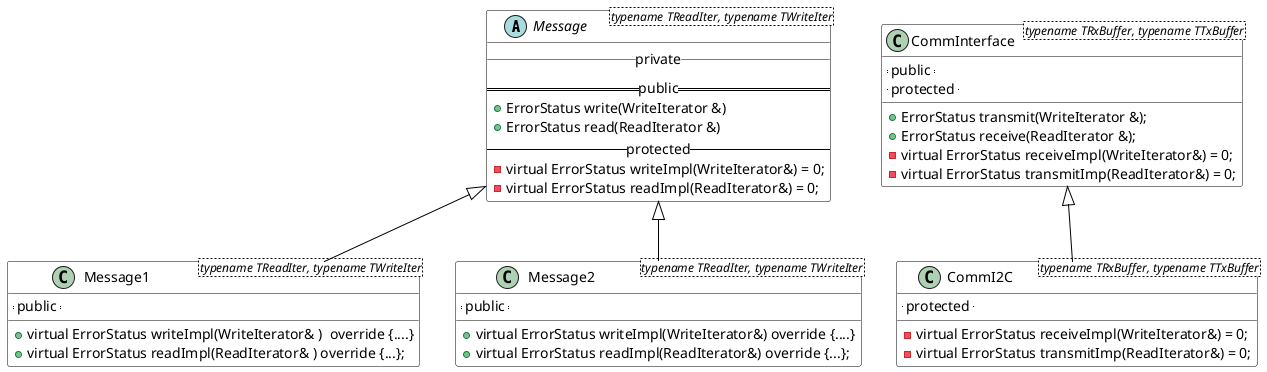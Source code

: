 @startuml

skinparam class {
	BackgroundColor White
	ArrowColor Black
	BorderColor Black
}

abstract class Message <typename TReadIter, typename TWriteIter>{
  __ private __
  == public ==
  + ErrorStatus write(WriteIterator &) 
  + ErrorStatus read(ReadIterator &) 
  -- protected --
  - virtual ErrorStatus writeImpl(WriteIterator&) = 0;
  - virtual ErrorStatus readImpl(ReadIterator&) = 0;
}

class Message1 <typename TReadIter, typename TWriteIter>{

  == public ==
  + virtual ErrorStatus writeImpl(WriteIterator& )  override {....}
  + virtual ErrorStatus readImpl(ReadIterator& ) override {...}; 
}

class Message2 <typename TReadIter, typename TWriteIter>{

  == public ==
  + virtual ErrorStatus writeImpl(WriteIterator&) override {....}
  + virtual ErrorStatus readImpl(ReadIterator&) override {...}; 
}


class CommInterface<typename TRxBuffer, typename TTxBuffer>{

  == public ==
  + ErrorStatus transmit(WriteIterator &);
  + ErrorStatus receive(ReadIterator &);
  -- protected --
  - virtual ErrorStatus receiveImpl(WriteIterator&) = 0;
  - virtual ErrorStatus transmitImp(ReadIterator&) = 0;
}


class CommI2C<typename TRxBuffer, typename TTxBuffer>{

  -- protected --
  - virtual ErrorStatus receiveImpl(WriteIterator&) = 0;
  - virtual ErrorStatus transmitImp(ReadIterator&) = 0;
}


Message -[Hidden]> CommInterface
Message <|-- Message1
Message <|-- Message2

CommInterface <|-- CommI2C

@enduml